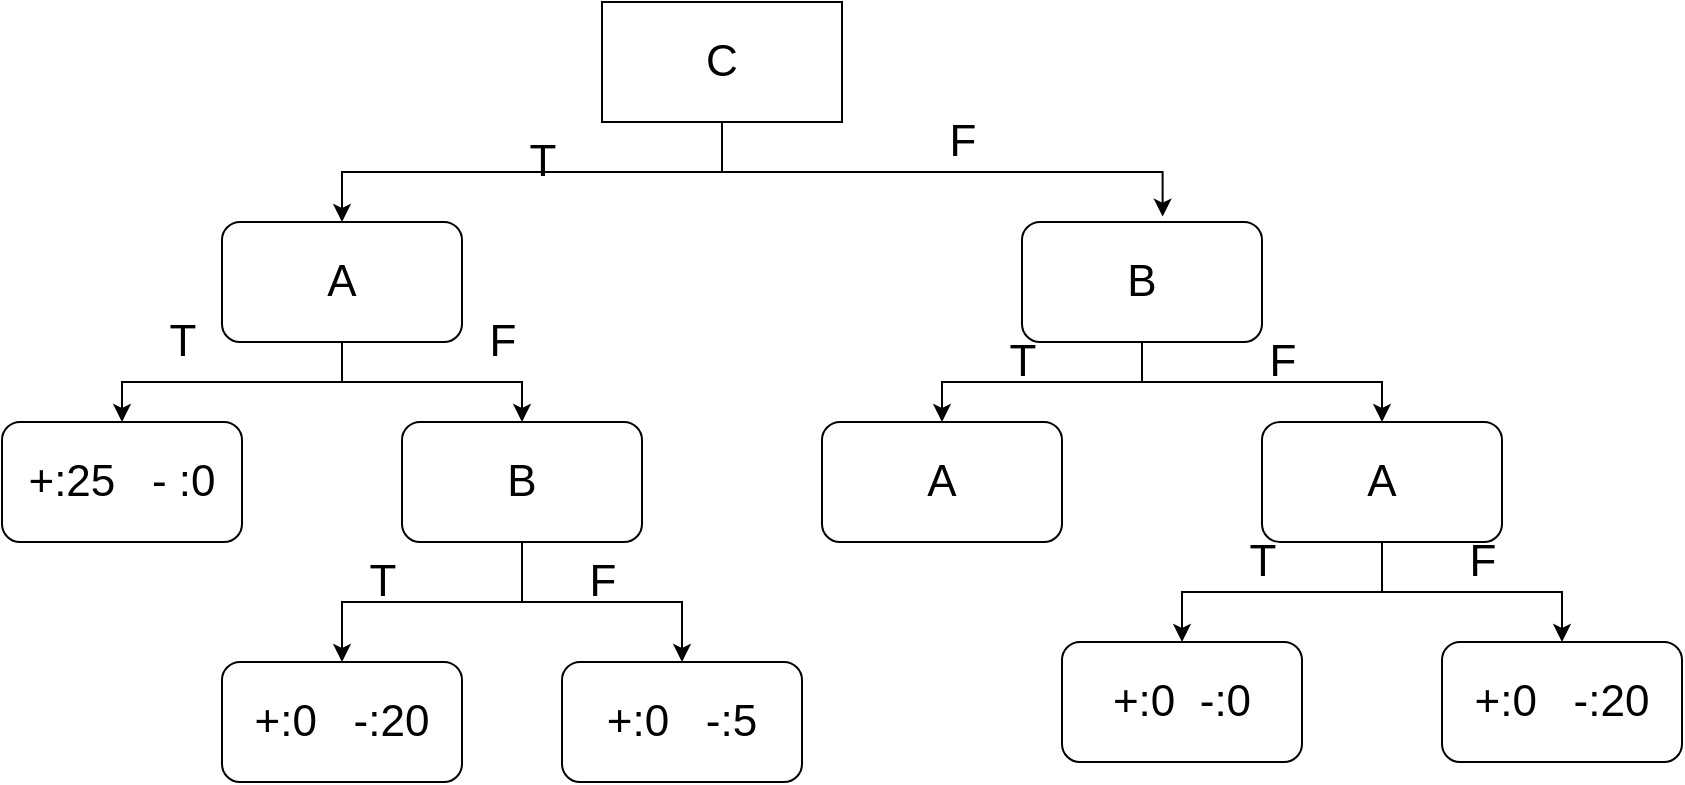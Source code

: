 <mxfile version="14.5.7" type="github">
  <diagram id="9tkbLnfqWx8zzKCWQyHa" name="Page-1">
    <mxGraphModel dx="1114" dy="1177" grid="1" gridSize="10" guides="1" tooltips="1" connect="1" arrows="1" fold="1" page="1" pageScale="1" pageWidth="827" pageHeight="1169" math="0" shadow="0">
      <root>
        <mxCell id="0" />
        <mxCell id="1" parent="0" />
        <mxCell id="quFzy3KaZLRwu3-NNz36-15" style="edgeStyle=orthogonalEdgeStyle;rounded=0;orthogonalLoop=1;jettySize=auto;html=1;exitX=0.5;exitY=1;exitDx=0;exitDy=0;entryX=0.5;entryY=0;entryDx=0;entryDy=0;fontSize=22;" edge="1" parent="1" source="quFzy3KaZLRwu3-NNz36-1" target="quFzy3KaZLRwu3-NNz36-2">
          <mxGeometry relative="1" as="geometry" />
        </mxCell>
        <mxCell id="quFzy3KaZLRwu3-NNz36-16" style="edgeStyle=orthogonalEdgeStyle;rounded=0;orthogonalLoop=1;jettySize=auto;html=1;exitX=0.5;exitY=1;exitDx=0;exitDy=0;entryX=0.586;entryY=-0.045;entryDx=0;entryDy=0;entryPerimeter=0;fontSize=22;" edge="1" parent="1" source="quFzy3KaZLRwu3-NNz36-1" target="quFzy3KaZLRwu3-NNz36-3">
          <mxGeometry relative="1" as="geometry" />
        </mxCell>
        <mxCell id="quFzy3KaZLRwu3-NNz36-1" value="C" style="rounded=0;whiteSpace=wrap;html=1;fontSize=22;" vertex="1" parent="1">
          <mxGeometry x="340" y="110" width="120" height="60" as="geometry" />
        </mxCell>
        <mxCell id="quFzy3KaZLRwu3-NNz36-23" style="edgeStyle=orthogonalEdgeStyle;rounded=0;orthogonalLoop=1;jettySize=auto;html=1;exitX=0.5;exitY=1;exitDx=0;exitDy=0;fontSize=22;" edge="1" parent="1" source="quFzy3KaZLRwu3-NNz36-2" target="quFzy3KaZLRwu3-NNz36-4">
          <mxGeometry relative="1" as="geometry" />
        </mxCell>
        <mxCell id="quFzy3KaZLRwu3-NNz36-24" style="edgeStyle=orthogonalEdgeStyle;rounded=0;orthogonalLoop=1;jettySize=auto;html=1;exitX=0.5;exitY=1;exitDx=0;exitDy=0;entryX=0.5;entryY=0;entryDx=0;entryDy=0;fontSize=22;" edge="1" parent="1" source="quFzy3KaZLRwu3-NNz36-2" target="quFzy3KaZLRwu3-NNz36-5">
          <mxGeometry relative="1" as="geometry" />
        </mxCell>
        <mxCell id="quFzy3KaZLRwu3-NNz36-2" value="A" style="rounded=1;whiteSpace=wrap;html=1;fontSize=22;" vertex="1" parent="1">
          <mxGeometry x="150" y="220" width="120" height="60" as="geometry" />
        </mxCell>
        <mxCell id="quFzy3KaZLRwu3-NNz36-19" style="edgeStyle=orthogonalEdgeStyle;rounded=0;orthogonalLoop=1;jettySize=auto;html=1;exitX=0.5;exitY=1;exitDx=0;exitDy=0;entryX=0.5;entryY=0;entryDx=0;entryDy=0;fontSize=22;" edge="1" parent="1" source="quFzy3KaZLRwu3-NNz36-3" target="quFzy3KaZLRwu3-NNz36-6">
          <mxGeometry relative="1" as="geometry" />
        </mxCell>
        <mxCell id="quFzy3KaZLRwu3-NNz36-20" style="edgeStyle=orthogonalEdgeStyle;rounded=0;orthogonalLoop=1;jettySize=auto;html=1;exitX=0.5;exitY=1;exitDx=0;exitDy=0;entryX=0.5;entryY=0;entryDx=0;entryDy=0;fontSize=22;" edge="1" parent="1" source="quFzy3KaZLRwu3-NNz36-3" target="quFzy3KaZLRwu3-NNz36-7">
          <mxGeometry relative="1" as="geometry" />
        </mxCell>
        <mxCell id="quFzy3KaZLRwu3-NNz36-3" value="B" style="rounded=1;whiteSpace=wrap;html=1;fontSize=22;" vertex="1" parent="1">
          <mxGeometry x="550" y="220" width="120" height="60" as="geometry" />
        </mxCell>
        <mxCell id="quFzy3KaZLRwu3-NNz36-4" value="+:25&amp;nbsp; &amp;nbsp;- :0" style="rounded=1;whiteSpace=wrap;html=1;fontSize=22;" vertex="1" parent="1">
          <mxGeometry x="40" y="320" width="120" height="60" as="geometry" />
        </mxCell>
        <mxCell id="quFzy3KaZLRwu3-NNz36-27" style="edgeStyle=orthogonalEdgeStyle;rounded=0;orthogonalLoop=1;jettySize=auto;html=1;exitX=0.5;exitY=1;exitDx=0;exitDy=0;fontSize=22;" edge="1" parent="1" source="quFzy3KaZLRwu3-NNz36-5" target="quFzy3KaZLRwu3-NNz36-8">
          <mxGeometry relative="1" as="geometry" />
        </mxCell>
        <mxCell id="quFzy3KaZLRwu3-NNz36-28" style="edgeStyle=orthogonalEdgeStyle;rounded=0;orthogonalLoop=1;jettySize=auto;html=1;exitX=0.5;exitY=1;exitDx=0;exitDy=0;entryX=0.5;entryY=0;entryDx=0;entryDy=0;fontSize=22;" edge="1" parent="1" source="quFzy3KaZLRwu3-NNz36-5" target="quFzy3KaZLRwu3-NNz36-11">
          <mxGeometry relative="1" as="geometry" />
        </mxCell>
        <mxCell id="quFzy3KaZLRwu3-NNz36-5" value="B" style="rounded=1;whiteSpace=wrap;html=1;fontSize=22;" vertex="1" parent="1">
          <mxGeometry x="240" y="320" width="120" height="60" as="geometry" />
        </mxCell>
        <mxCell id="quFzy3KaZLRwu3-NNz36-6" value="A" style="rounded=1;whiteSpace=wrap;html=1;fontSize=22;" vertex="1" parent="1">
          <mxGeometry x="450" y="320" width="120" height="60" as="geometry" />
        </mxCell>
        <mxCell id="quFzy3KaZLRwu3-NNz36-31" style="edgeStyle=orthogonalEdgeStyle;rounded=0;orthogonalLoop=1;jettySize=auto;html=1;exitX=0.5;exitY=1;exitDx=0;exitDy=0;fontSize=22;" edge="1" parent="1" source="quFzy3KaZLRwu3-NNz36-7" target="quFzy3KaZLRwu3-NNz36-14">
          <mxGeometry relative="1" as="geometry" />
        </mxCell>
        <mxCell id="quFzy3KaZLRwu3-NNz36-32" style="edgeStyle=orthogonalEdgeStyle;rounded=0;orthogonalLoop=1;jettySize=auto;html=1;exitX=0.5;exitY=1;exitDx=0;exitDy=0;entryX=0.5;entryY=0;entryDx=0;entryDy=0;fontSize=22;" edge="1" parent="1" source="quFzy3KaZLRwu3-NNz36-7" target="quFzy3KaZLRwu3-NNz36-13">
          <mxGeometry relative="1" as="geometry" />
        </mxCell>
        <mxCell id="quFzy3KaZLRwu3-NNz36-7" value="A" style="rounded=1;whiteSpace=wrap;html=1;fontSize=22;" vertex="1" parent="1">
          <mxGeometry x="670" y="320" width="120" height="60" as="geometry" />
        </mxCell>
        <mxCell id="quFzy3KaZLRwu3-NNz36-8" value="+:0&amp;nbsp; &amp;nbsp;-:20" style="rounded=1;whiteSpace=wrap;html=1;fontSize=22;" vertex="1" parent="1">
          <mxGeometry x="150" y="440" width="120" height="60" as="geometry" />
        </mxCell>
        <mxCell id="quFzy3KaZLRwu3-NNz36-11" value="+:0&amp;nbsp; &amp;nbsp;-:5" style="rounded=1;whiteSpace=wrap;html=1;fontSize=22;" vertex="1" parent="1">
          <mxGeometry x="320" y="440" width="120" height="60" as="geometry" />
        </mxCell>
        <mxCell id="quFzy3KaZLRwu3-NNz36-13" value="+:0&amp;nbsp; &amp;nbsp;-:20" style="rounded=1;whiteSpace=wrap;html=1;fontSize=22;" vertex="1" parent="1">
          <mxGeometry x="760" y="430" width="120" height="60" as="geometry" />
        </mxCell>
        <mxCell id="quFzy3KaZLRwu3-NNz36-14" value="+:0&amp;nbsp; -:0" style="rounded=1;whiteSpace=wrap;html=1;fontSize=22;" vertex="1" parent="1">
          <mxGeometry x="570" y="430" width="120" height="60" as="geometry" />
        </mxCell>
        <mxCell id="quFzy3KaZLRwu3-NNz36-17" value="T" style="text;html=1;align=center;verticalAlign=middle;resizable=0;points=[];autosize=1;fontSize=22;" vertex="1" parent="1">
          <mxGeometry x="295" y="175" width="30" height="30" as="geometry" />
        </mxCell>
        <mxCell id="quFzy3KaZLRwu3-NNz36-18" value="F" style="text;html=1;align=center;verticalAlign=middle;resizable=0;points=[];autosize=1;fontSize=22;" vertex="1" parent="1">
          <mxGeometry x="505" y="165" width="30" height="30" as="geometry" />
        </mxCell>
        <mxCell id="quFzy3KaZLRwu3-NNz36-21" value="T" style="text;html=1;align=center;verticalAlign=middle;resizable=0;points=[];autosize=1;fontSize=22;" vertex="1" parent="1">
          <mxGeometry x="535" y="275" width="30" height="30" as="geometry" />
        </mxCell>
        <mxCell id="quFzy3KaZLRwu3-NNz36-22" value="F" style="text;html=1;align=center;verticalAlign=middle;resizable=0;points=[];autosize=1;fontSize=22;" vertex="1" parent="1">
          <mxGeometry x="665" y="275" width="30" height="30" as="geometry" />
        </mxCell>
        <mxCell id="quFzy3KaZLRwu3-NNz36-25" value="T" style="text;html=1;align=center;verticalAlign=middle;resizable=0;points=[];autosize=1;fontSize=22;" vertex="1" parent="1">
          <mxGeometry x="115" y="265" width="30" height="30" as="geometry" />
        </mxCell>
        <mxCell id="quFzy3KaZLRwu3-NNz36-26" value="F" style="text;html=1;align=center;verticalAlign=middle;resizable=0;points=[];autosize=1;fontSize=22;" vertex="1" parent="1">
          <mxGeometry x="275" y="265" width="30" height="30" as="geometry" />
        </mxCell>
        <mxCell id="quFzy3KaZLRwu3-NNz36-29" value="T" style="text;html=1;align=center;verticalAlign=middle;resizable=0;points=[];autosize=1;fontSize=22;" vertex="1" parent="1">
          <mxGeometry x="215" y="385" width="30" height="30" as="geometry" />
        </mxCell>
        <mxCell id="quFzy3KaZLRwu3-NNz36-30" value="F" style="text;html=1;align=center;verticalAlign=middle;resizable=0;points=[];autosize=1;fontSize=22;" vertex="1" parent="1">
          <mxGeometry x="325" y="385" width="30" height="30" as="geometry" />
        </mxCell>
        <mxCell id="quFzy3KaZLRwu3-NNz36-33" value="T" style="text;html=1;align=center;verticalAlign=middle;resizable=0;points=[];autosize=1;fontSize=22;" vertex="1" parent="1">
          <mxGeometry x="655" y="375" width="30" height="30" as="geometry" />
        </mxCell>
        <mxCell id="quFzy3KaZLRwu3-NNz36-34" value="F" style="text;html=1;align=center;verticalAlign=middle;resizable=0;points=[];autosize=1;fontSize=22;" vertex="1" parent="1">
          <mxGeometry x="765" y="375" width="30" height="30" as="geometry" />
        </mxCell>
      </root>
    </mxGraphModel>
  </diagram>
</mxfile>
